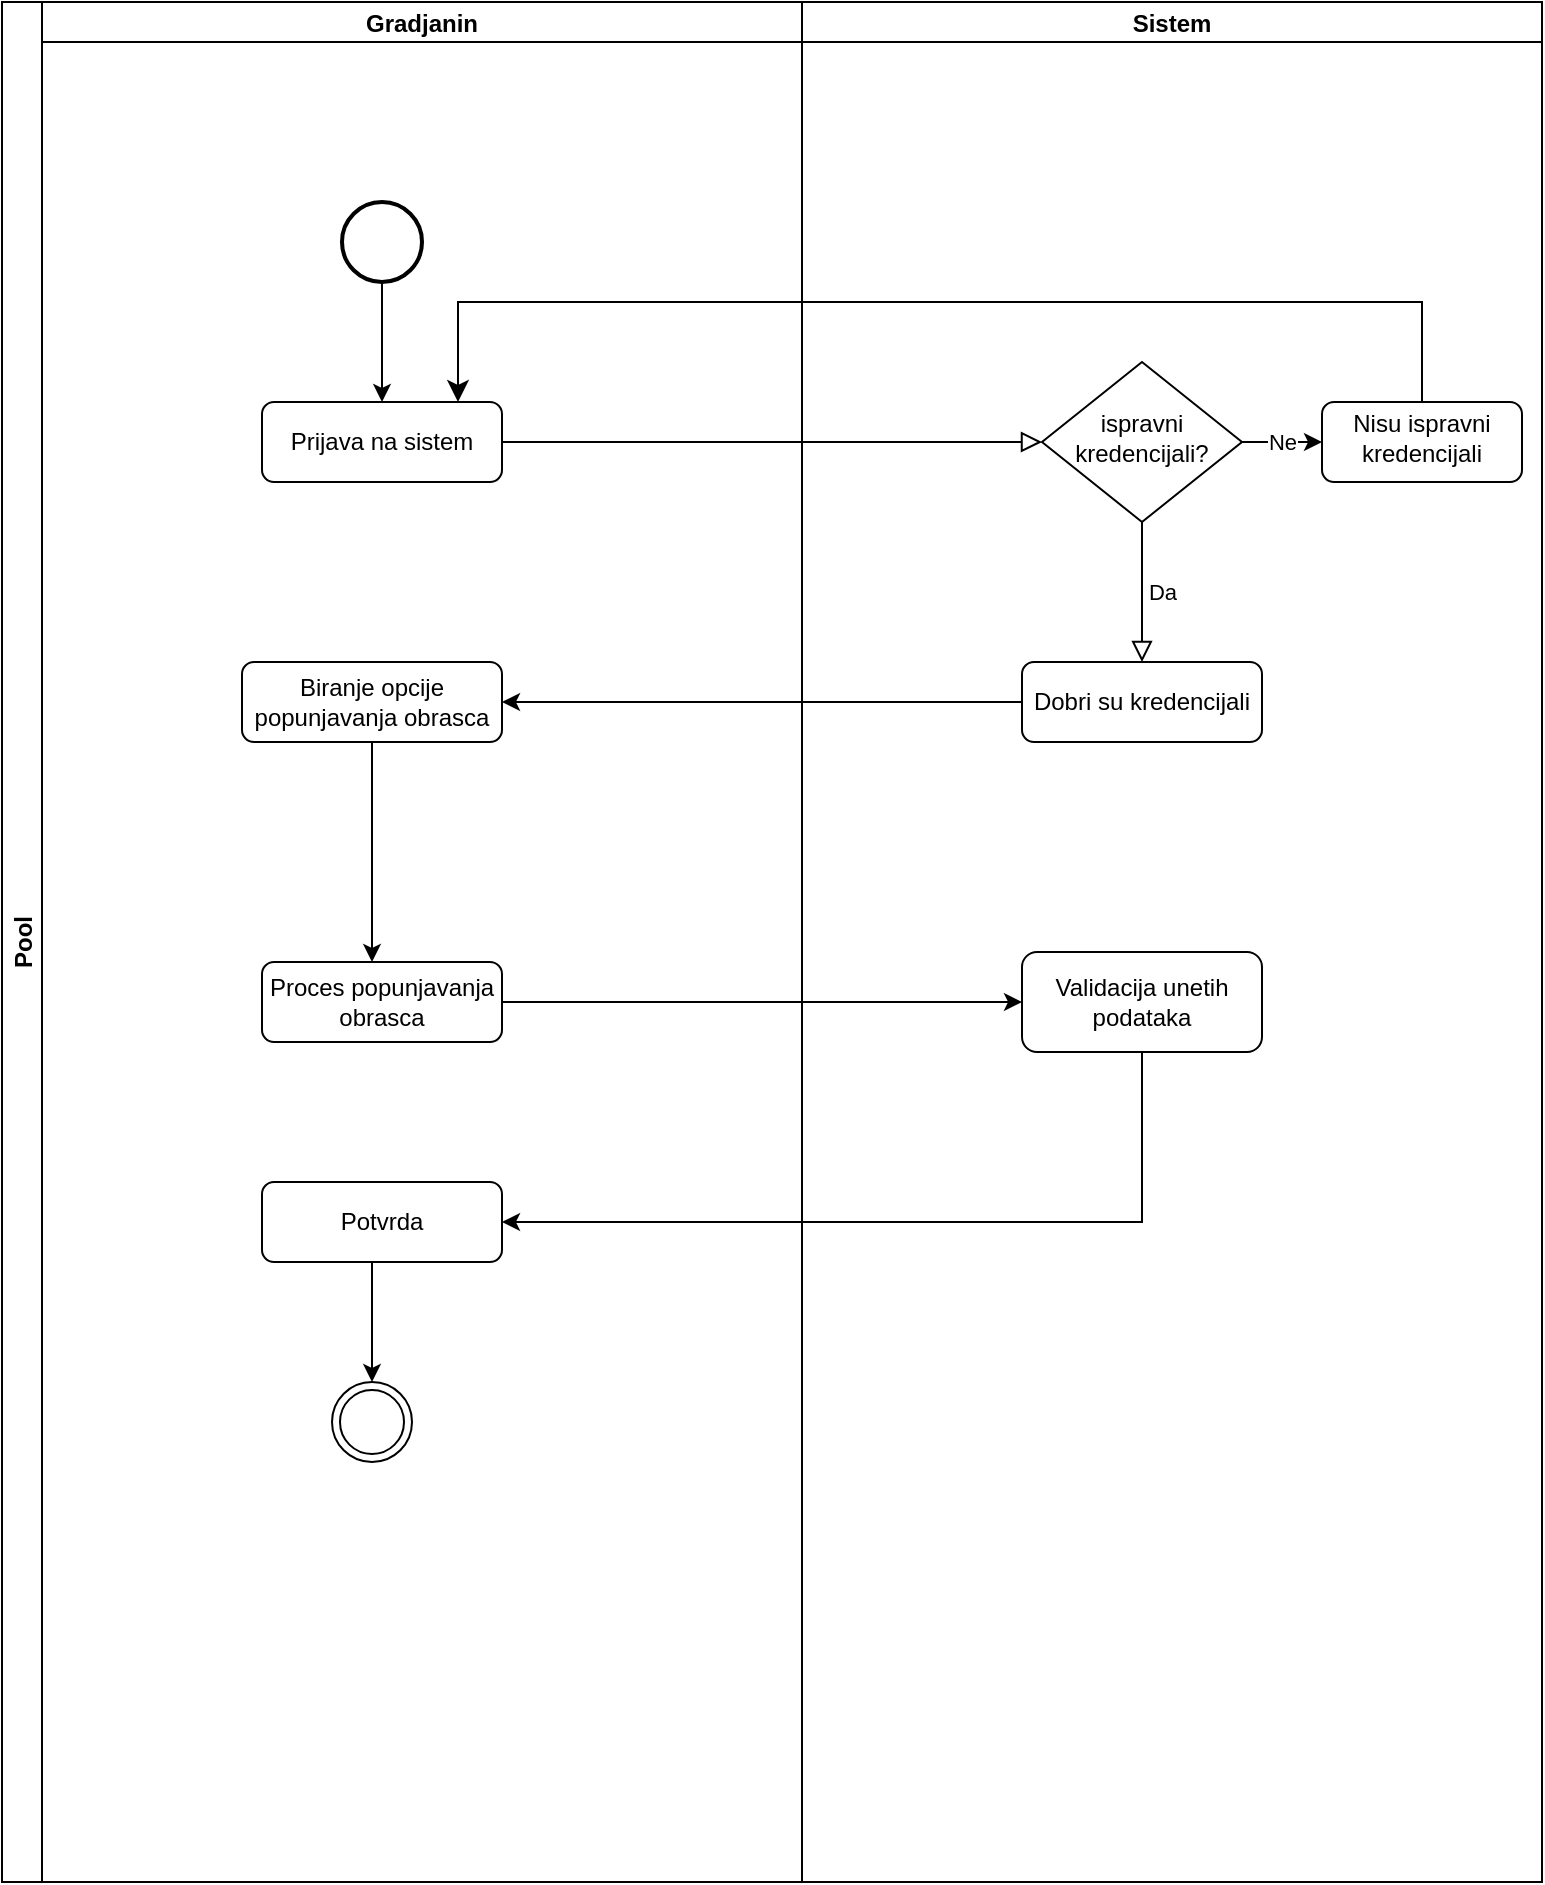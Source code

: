 <mxfile version="20.8.3" type="device"><diagram id="C5RBs43oDa-KdzZeNtuy" name="Page-1"><mxGraphModel dx="1434" dy="764" grid="1" gridSize="10" guides="1" tooltips="1" connect="1" arrows="1" fold="1" page="1" pageScale="1" pageWidth="827" pageHeight="1169" math="0" shadow="0"><root><mxCell id="WIyWlLk6GJQsqaUBKTNV-0"/><mxCell id="WIyWlLk6GJQsqaUBKTNV-1" parent="WIyWlLk6GJQsqaUBKTNV-0"/><mxCell id="4AsWnXmblwv0kJuJn1v8-4" value="Pool" style="swimlane;childLayout=stackLayout;resizeParent=1;resizeParentMax=0;startSize=20;horizontal=0;horizontalStack=1;" parent="WIyWlLk6GJQsqaUBKTNV-1" vertex="1"><mxGeometry x="50" y="10" width="770" height="940" as="geometry"/></mxCell><mxCell id="WIyWlLk6GJQsqaUBKTNV-2" value="" style="rounded=0;html=1;jettySize=auto;orthogonalLoop=1;fontSize=11;endArrow=block;endFill=0;endSize=8;strokeWidth=1;shadow=0;labelBackgroundColor=none;edgeStyle=orthogonalEdgeStyle;" parent="4AsWnXmblwv0kJuJn1v8-4" source="WIyWlLk6GJQsqaUBKTNV-3" target="WIyWlLk6GJQsqaUBKTNV-6" edge="1"><mxGeometry relative="1" as="geometry"><Array as="points"><mxPoint x="420" y="220"/><mxPoint x="420" y="220"/></Array></mxGeometry></mxCell><mxCell id="4AsWnXmblwv0kJuJn1v8-15" value="" style="edgeStyle=elbowEdgeStyle;elbow=vertical;endArrow=classic;html=1;curved=0;rounded=0;endSize=8;startSize=8;exitX=0.5;exitY=0;exitDx=0;exitDy=0;" parent="4AsWnXmblwv0kJuJn1v8-4" source="4AsWnXmblwv0kJuJn1v8-13" edge="1"><mxGeometry width="50" height="50" relative="1" as="geometry"><mxPoint x="650" y="340" as="sourcePoint"/><mxPoint x="228" y="200" as="targetPoint"/><Array as="points"><mxPoint x="600" y="150"/><mxPoint x="450" y="280"/></Array></mxGeometry></mxCell><mxCell id="4AsWnXmblwv0kJuJn1v8-17" value="" style="edgeStyle=orthogonalEdgeStyle;rounded=0;orthogonalLoop=1;jettySize=auto;html=1;" parent="4AsWnXmblwv0kJuJn1v8-4" source="4AsWnXmblwv0kJuJn1v8-10" target="4AsWnXmblwv0kJuJn1v8-16" edge="1"><mxGeometry relative="1" as="geometry"/></mxCell><mxCell id="4AsWnXmblwv0kJuJn1v8-5" value="Gradjanin" style="swimlane;startSize=20;" parent="4AsWnXmblwv0kJuJn1v8-4" vertex="1"><mxGeometry x="20" width="380" height="940" as="geometry"/></mxCell><mxCell id="WIyWlLk6GJQsqaUBKTNV-3" value="Prijava na sistem&lt;br&gt;" style="rounded=1;whiteSpace=wrap;html=1;fontSize=12;glass=0;strokeWidth=1;shadow=0;" parent="4AsWnXmblwv0kJuJn1v8-5" vertex="1"><mxGeometry x="110" y="200" width="120" height="40" as="geometry"/></mxCell><mxCell id="4AsWnXmblwv0kJuJn1v8-9" value="" style="edgeStyle=orthogonalEdgeStyle;rounded=0;orthogonalLoop=1;jettySize=auto;html=1;" parent="4AsWnXmblwv0kJuJn1v8-5" source="4AsWnXmblwv0kJuJn1v8-1" target="WIyWlLk6GJQsqaUBKTNV-3" edge="1"><mxGeometry relative="1" as="geometry"/></mxCell><mxCell id="4AsWnXmblwv0kJuJn1v8-1" value="" style="strokeWidth=2;html=1;shape=mxgraph.flowchart.start_2;whiteSpace=wrap;" parent="4AsWnXmblwv0kJuJn1v8-5" vertex="1"><mxGeometry x="150" y="100" width="40" height="40" as="geometry"/></mxCell><mxCell id="4AsWnXmblwv0kJuJn1v8-16" value="Biranje opcije popunjavanja obrasca" style="rounded=1;whiteSpace=wrap;html=1;glass=0;strokeWidth=1;shadow=0;" parent="4AsWnXmblwv0kJuJn1v8-5" vertex="1"><mxGeometry x="100" y="330" width="130" height="40" as="geometry"/></mxCell><mxCell id="4AsWnXmblwv0kJuJn1v8-18" value="Proces popunjavanja obrasca" style="rounded=1;whiteSpace=wrap;html=1;glass=0;strokeWidth=1;shadow=0;" parent="4AsWnXmblwv0kJuJn1v8-5" vertex="1"><mxGeometry x="110" y="480" width="120" height="40" as="geometry"/></mxCell><mxCell id="4AsWnXmblwv0kJuJn1v8-19" value="" style="edgeStyle=orthogonalEdgeStyle;rounded=0;orthogonalLoop=1;jettySize=auto;html=1;" parent="4AsWnXmblwv0kJuJn1v8-5" source="4AsWnXmblwv0kJuJn1v8-16" target="4AsWnXmblwv0kJuJn1v8-18" edge="1"><mxGeometry relative="1" as="geometry"><Array as="points"><mxPoint x="165" y="450"/><mxPoint x="165" y="450"/></Array></mxGeometry></mxCell><mxCell id="4AsWnXmblwv0kJuJn1v8-33" value="" style="edgeStyle=orthogonalEdgeStyle;rounded=0;orthogonalLoop=1;jettySize=auto;html=1;entryX=0.5;entryY=0;entryDx=0;entryDy=0;" parent="4AsWnXmblwv0kJuJn1v8-5" target="4AsWnXmblwv0kJuJn1v8-35" edge="1"><mxGeometry relative="1" as="geometry"><mxPoint x="150" y="690" as="targetPoint"/><Array as="points"><mxPoint x="165" y="630"/></Array><mxPoint x="150" y="630" as="sourcePoint"/></mxGeometry></mxCell><mxCell id="4AsWnXmblwv0kJuJn1v8-35" value="" style="ellipse;shape=doubleEllipse;whiteSpace=wrap;html=1;aspect=fixed;" parent="4AsWnXmblwv0kJuJn1v8-5" vertex="1"><mxGeometry x="145" y="690" width="40" height="40" as="geometry"/></mxCell><mxCell id="0FatzH19l3WK_-A4ekIc-0" value="Potvrda" style="rounded=1;whiteSpace=wrap;html=1;glass=0;strokeWidth=1;shadow=0;" parent="4AsWnXmblwv0kJuJn1v8-5" vertex="1"><mxGeometry x="110" y="590" width="120" height="40" as="geometry"/></mxCell><mxCell id="4AsWnXmblwv0kJuJn1v8-6" value="Sistem" style="swimlane;startSize=20;" parent="4AsWnXmblwv0kJuJn1v8-4" vertex="1"><mxGeometry x="400" width="370" height="940" as="geometry"/></mxCell><mxCell id="4AsWnXmblwv0kJuJn1v8-14" value="Ne&lt;br&gt;" style="edgeStyle=orthogonalEdgeStyle;rounded=0;orthogonalLoop=1;jettySize=auto;html=1;" parent="4AsWnXmblwv0kJuJn1v8-6" source="WIyWlLk6GJQsqaUBKTNV-6" target="4AsWnXmblwv0kJuJn1v8-13" edge="1"><mxGeometry relative="1" as="geometry"/></mxCell><mxCell id="WIyWlLk6GJQsqaUBKTNV-6" value="ispravni kredencijali?" style="rhombus;whiteSpace=wrap;html=1;shadow=0;fontFamily=Helvetica;fontSize=12;align=center;strokeWidth=1;spacing=6;spacingTop=-4;" parent="4AsWnXmblwv0kJuJn1v8-6" vertex="1"><mxGeometry x="120" y="180" width="100" height="80" as="geometry"/></mxCell><mxCell id="WIyWlLk6GJQsqaUBKTNV-5" value="Da&lt;br&gt;" style="edgeStyle=orthogonalEdgeStyle;rounded=0;html=1;jettySize=auto;orthogonalLoop=1;fontSize=11;endArrow=block;endFill=0;endSize=8;strokeWidth=1;shadow=0;labelBackgroundColor=none;" parent="4AsWnXmblwv0kJuJn1v8-6" source="WIyWlLk6GJQsqaUBKTNV-6" edge="1"><mxGeometry y="10" relative="1" as="geometry"><mxPoint as="offset"/><mxPoint x="170" y="330" as="targetPoint"/></mxGeometry></mxCell><mxCell id="4AsWnXmblwv0kJuJn1v8-10" value="Dobri su kredencijali&lt;br&gt;" style="rounded=1;whiteSpace=wrap;html=1;fontSize=12;glass=0;strokeWidth=1;shadow=0;" parent="4AsWnXmblwv0kJuJn1v8-6" vertex="1"><mxGeometry x="110" y="330" width="120" height="40" as="geometry"/></mxCell><mxCell id="4AsWnXmblwv0kJuJn1v8-13" value="Nisu ispravni kredencijali" style="rounded=1;whiteSpace=wrap;html=1;shadow=0;strokeWidth=1;spacing=6;spacingTop=-4;" parent="4AsWnXmblwv0kJuJn1v8-6" vertex="1"><mxGeometry x="260" y="200" width="100" height="40" as="geometry"/></mxCell><mxCell id="4AsWnXmblwv0kJuJn1v8-24" value="Validacija unetih podataka" style="rounded=1;whiteSpace=wrap;html=1;glass=0;strokeWidth=1;shadow=0;" parent="4AsWnXmblwv0kJuJn1v8-6" vertex="1"><mxGeometry x="110" y="475" width="120" height="50" as="geometry"/></mxCell><mxCell id="4AsWnXmblwv0kJuJn1v8-25" value="" style="edgeStyle=orthogonalEdgeStyle;rounded=0;orthogonalLoop=1;jettySize=auto;html=1;" parent="4AsWnXmblwv0kJuJn1v8-4" source="4AsWnXmblwv0kJuJn1v8-18" target="4AsWnXmblwv0kJuJn1v8-24" edge="1"><mxGeometry relative="1" as="geometry"/></mxCell><mxCell id="4AsWnXmblwv0kJuJn1v8-26" value="" style="endArrow=classic;html=1;rounded=0;exitX=0.5;exitY=1;exitDx=0;exitDy=0;entryX=1;entryY=0.5;entryDx=0;entryDy=0;" parent="4AsWnXmblwv0kJuJn1v8-4" source="4AsWnXmblwv0kJuJn1v8-24" edge="1"><mxGeometry width="50" height="50" relative="1" as="geometry"><mxPoint x="300" y="550" as="sourcePoint"/><mxPoint x="250" y="610" as="targetPoint"/><Array as="points"><mxPoint x="570" y="610"/></Array></mxGeometry></mxCell></root></mxGraphModel></diagram></mxfile>